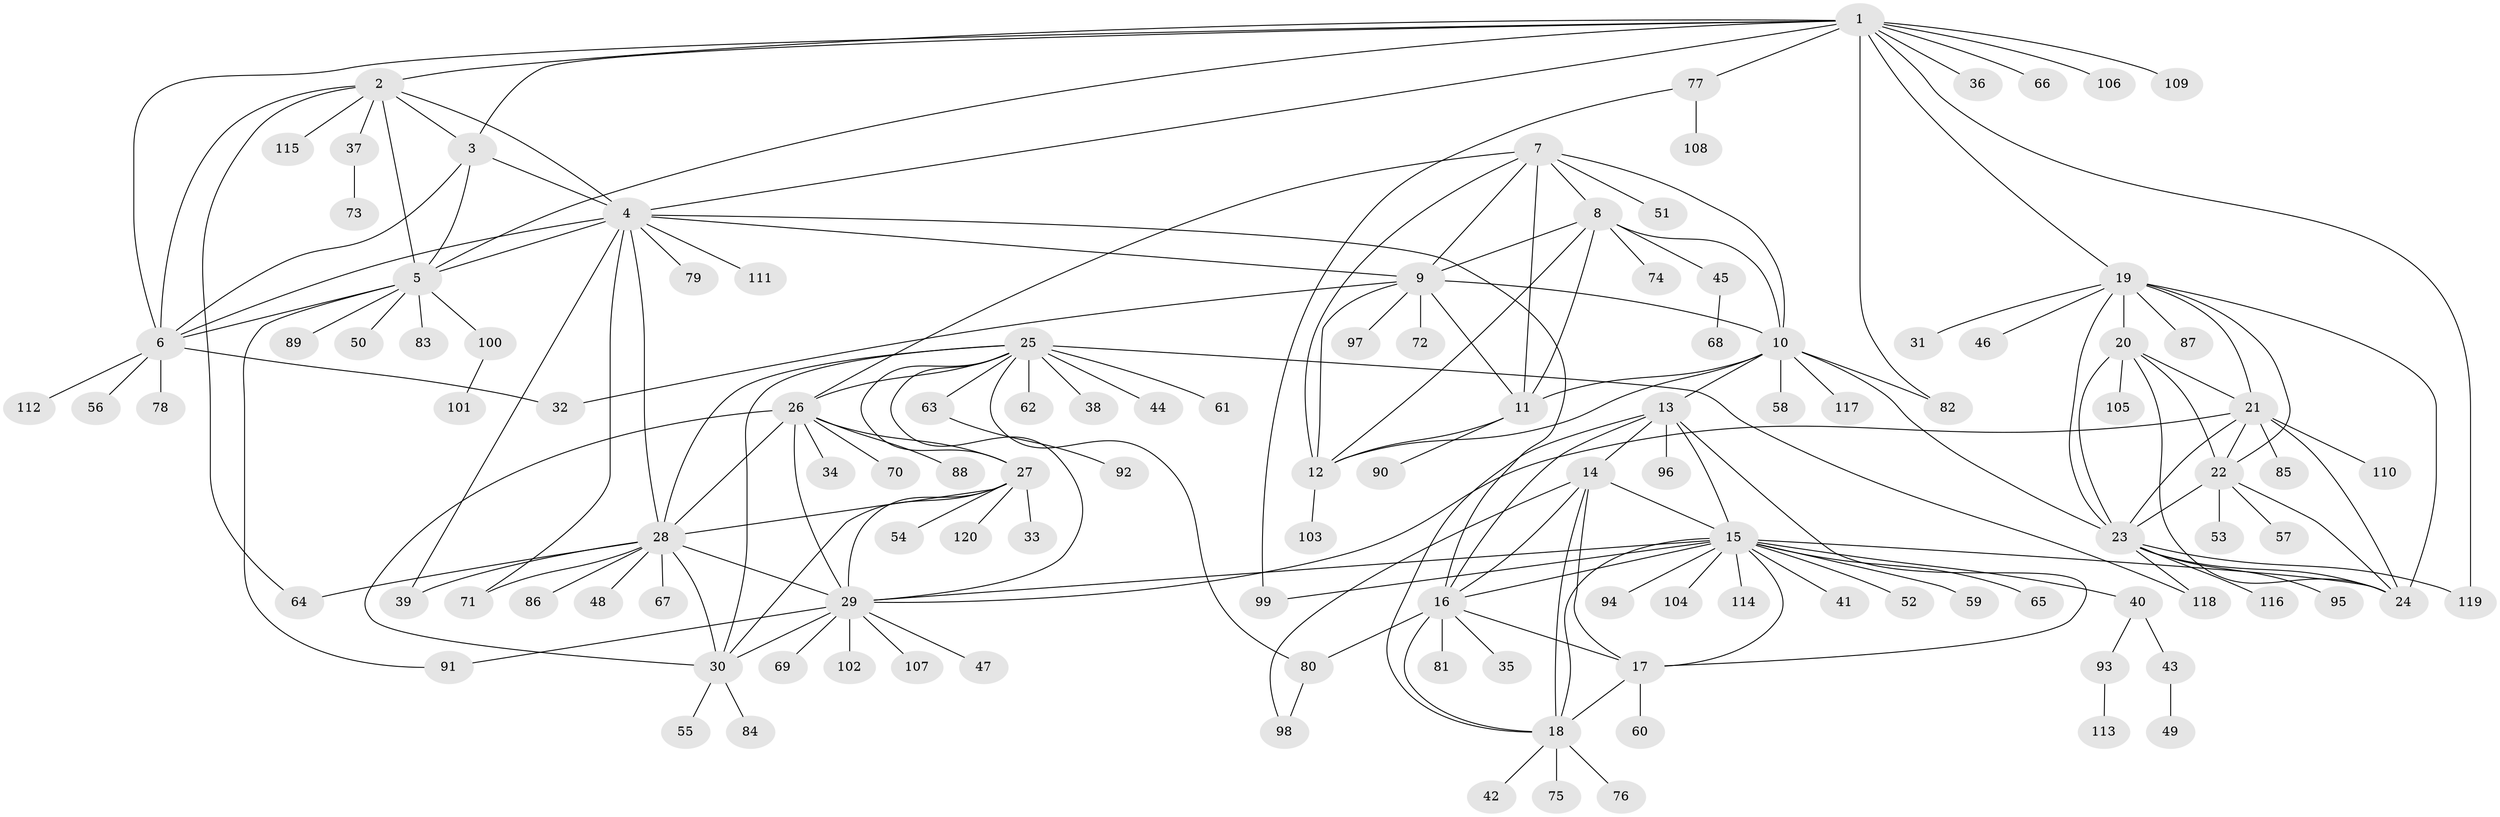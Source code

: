 // Generated by graph-tools (version 1.1) at 2025/26/03/09/25 03:26:45]
// undirected, 120 vertices, 186 edges
graph export_dot {
graph [start="1"]
  node [color=gray90,style=filled];
  1;
  2;
  3;
  4;
  5;
  6;
  7;
  8;
  9;
  10;
  11;
  12;
  13;
  14;
  15;
  16;
  17;
  18;
  19;
  20;
  21;
  22;
  23;
  24;
  25;
  26;
  27;
  28;
  29;
  30;
  31;
  32;
  33;
  34;
  35;
  36;
  37;
  38;
  39;
  40;
  41;
  42;
  43;
  44;
  45;
  46;
  47;
  48;
  49;
  50;
  51;
  52;
  53;
  54;
  55;
  56;
  57;
  58;
  59;
  60;
  61;
  62;
  63;
  64;
  65;
  66;
  67;
  68;
  69;
  70;
  71;
  72;
  73;
  74;
  75;
  76;
  77;
  78;
  79;
  80;
  81;
  82;
  83;
  84;
  85;
  86;
  87;
  88;
  89;
  90;
  91;
  92;
  93;
  94;
  95;
  96;
  97;
  98;
  99;
  100;
  101;
  102;
  103;
  104;
  105;
  106;
  107;
  108;
  109;
  110;
  111;
  112;
  113;
  114;
  115;
  116;
  117;
  118;
  119;
  120;
  1 -- 2;
  1 -- 3;
  1 -- 4;
  1 -- 5;
  1 -- 6;
  1 -- 19;
  1 -- 36;
  1 -- 66;
  1 -- 77;
  1 -- 82;
  1 -- 106;
  1 -- 109;
  1 -- 119;
  2 -- 3;
  2 -- 4;
  2 -- 5;
  2 -- 6;
  2 -- 37;
  2 -- 64;
  2 -- 115;
  3 -- 4;
  3 -- 5;
  3 -- 6;
  4 -- 5;
  4 -- 6;
  4 -- 9;
  4 -- 16;
  4 -- 28;
  4 -- 39;
  4 -- 71;
  4 -- 79;
  4 -- 111;
  5 -- 6;
  5 -- 50;
  5 -- 83;
  5 -- 89;
  5 -- 91;
  5 -- 100;
  6 -- 32;
  6 -- 56;
  6 -- 78;
  6 -- 112;
  7 -- 8;
  7 -- 9;
  7 -- 10;
  7 -- 11;
  7 -- 12;
  7 -- 26;
  7 -- 51;
  8 -- 9;
  8 -- 10;
  8 -- 11;
  8 -- 12;
  8 -- 45;
  8 -- 74;
  9 -- 10;
  9 -- 11;
  9 -- 12;
  9 -- 32;
  9 -- 72;
  9 -- 97;
  10 -- 11;
  10 -- 12;
  10 -- 13;
  10 -- 23;
  10 -- 58;
  10 -- 82;
  10 -- 117;
  11 -- 12;
  11 -- 90;
  12 -- 103;
  13 -- 14;
  13 -- 15;
  13 -- 16;
  13 -- 17;
  13 -- 18;
  13 -- 96;
  14 -- 15;
  14 -- 16;
  14 -- 17;
  14 -- 18;
  14 -- 98;
  15 -- 16;
  15 -- 17;
  15 -- 18;
  15 -- 24;
  15 -- 29;
  15 -- 40;
  15 -- 41;
  15 -- 52;
  15 -- 59;
  15 -- 65;
  15 -- 94;
  15 -- 99;
  15 -- 104;
  15 -- 114;
  16 -- 17;
  16 -- 18;
  16 -- 35;
  16 -- 80;
  16 -- 81;
  17 -- 18;
  17 -- 60;
  18 -- 42;
  18 -- 75;
  18 -- 76;
  19 -- 20;
  19 -- 21;
  19 -- 22;
  19 -- 23;
  19 -- 24;
  19 -- 31;
  19 -- 46;
  19 -- 87;
  20 -- 21;
  20 -- 22;
  20 -- 23;
  20 -- 24;
  20 -- 105;
  21 -- 22;
  21 -- 23;
  21 -- 24;
  21 -- 29;
  21 -- 85;
  21 -- 110;
  22 -- 23;
  22 -- 24;
  22 -- 53;
  22 -- 57;
  23 -- 24;
  23 -- 95;
  23 -- 116;
  23 -- 118;
  23 -- 119;
  25 -- 26;
  25 -- 27;
  25 -- 28;
  25 -- 29;
  25 -- 30;
  25 -- 38;
  25 -- 44;
  25 -- 61;
  25 -- 62;
  25 -- 63;
  25 -- 80;
  25 -- 118;
  26 -- 27;
  26 -- 28;
  26 -- 29;
  26 -- 30;
  26 -- 34;
  26 -- 70;
  26 -- 88;
  27 -- 28;
  27 -- 29;
  27 -- 30;
  27 -- 33;
  27 -- 54;
  27 -- 120;
  28 -- 29;
  28 -- 30;
  28 -- 39;
  28 -- 48;
  28 -- 64;
  28 -- 67;
  28 -- 71;
  28 -- 86;
  29 -- 30;
  29 -- 47;
  29 -- 69;
  29 -- 91;
  29 -- 102;
  29 -- 107;
  30 -- 55;
  30 -- 84;
  37 -- 73;
  40 -- 43;
  40 -- 93;
  43 -- 49;
  45 -- 68;
  63 -- 92;
  77 -- 99;
  77 -- 108;
  80 -- 98;
  93 -- 113;
  100 -- 101;
}
